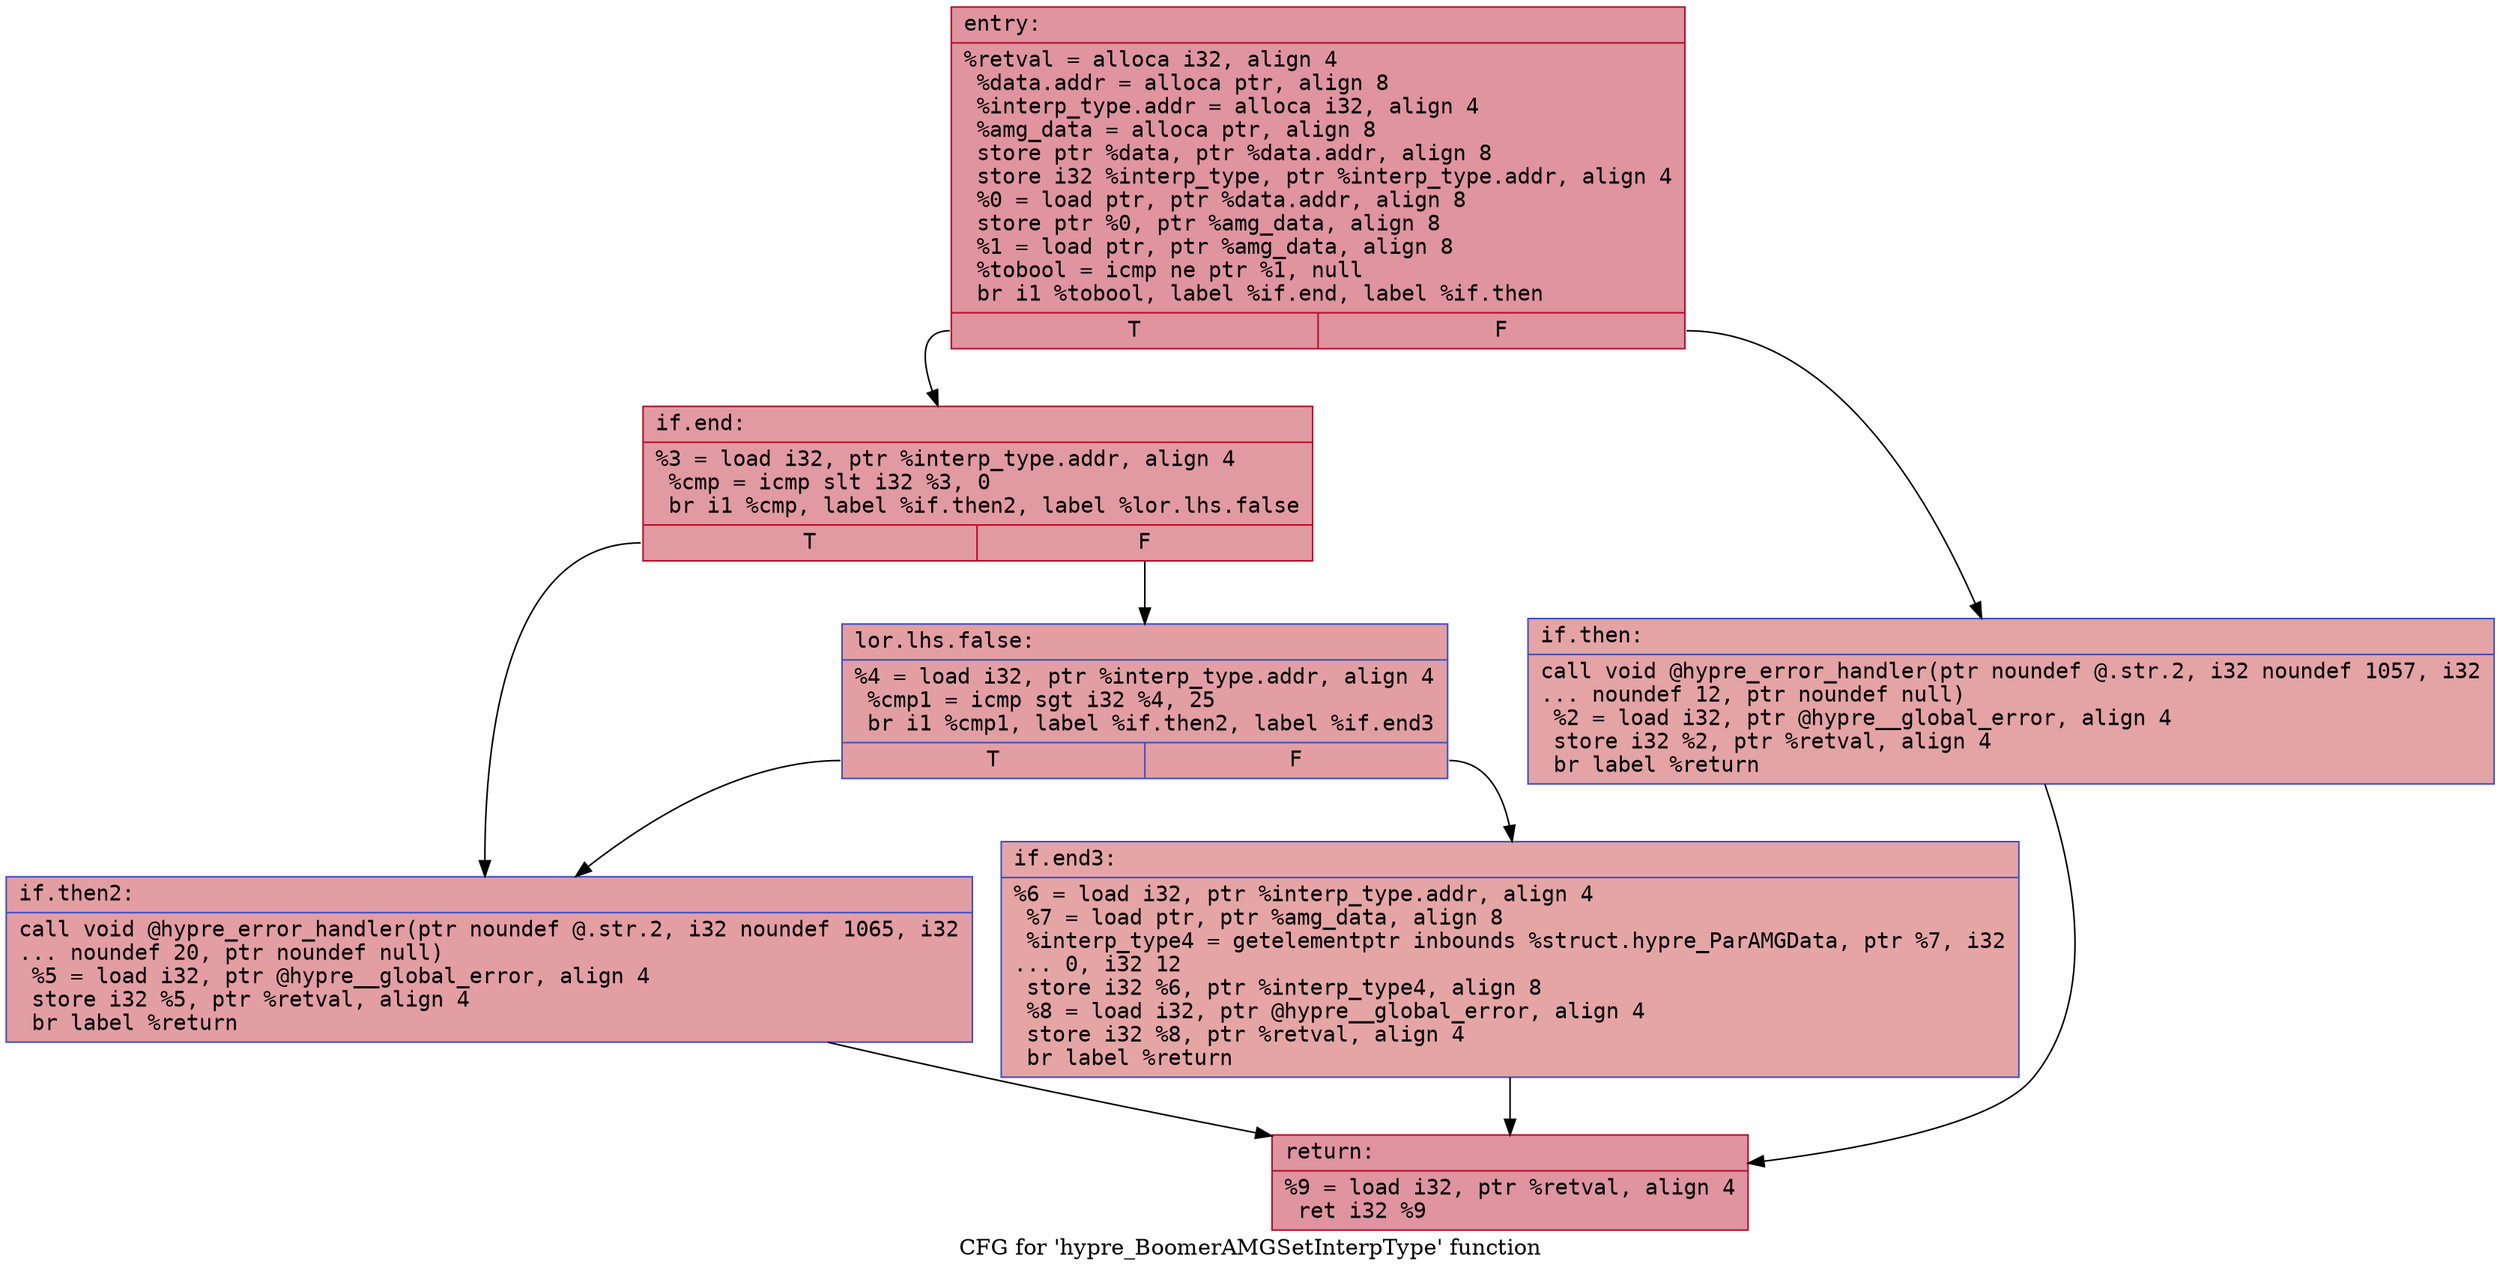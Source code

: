 digraph "CFG for 'hypre_BoomerAMGSetInterpType' function" {
	label="CFG for 'hypre_BoomerAMGSetInterpType' function";

	Node0x55fa809cf3d0 [shape=record,color="#b70d28ff", style=filled, fillcolor="#b70d2870" fontname="Courier",label="{entry:\l|  %retval = alloca i32, align 4\l  %data.addr = alloca ptr, align 8\l  %interp_type.addr = alloca i32, align 4\l  %amg_data = alloca ptr, align 8\l  store ptr %data, ptr %data.addr, align 8\l  store i32 %interp_type, ptr %interp_type.addr, align 4\l  %0 = load ptr, ptr %data.addr, align 8\l  store ptr %0, ptr %amg_data, align 8\l  %1 = load ptr, ptr %amg_data, align 8\l  %tobool = icmp ne ptr %1, null\l  br i1 %tobool, label %if.end, label %if.then\l|{<s0>T|<s1>F}}"];
	Node0x55fa809cf3d0:s0 -> Node0x55fa809cfa20[tooltip="entry -> if.end\nProbability 62.50%" ];
	Node0x55fa809cf3d0:s1 -> Node0x55fa809cfa90[tooltip="entry -> if.then\nProbability 37.50%" ];
	Node0x55fa809cfa90 [shape=record,color="#3d50c3ff", style=filled, fillcolor="#c32e3170" fontname="Courier",label="{if.then:\l|  call void @hypre_error_handler(ptr noundef @.str.2, i32 noundef 1057, i32\l... noundef 12, ptr noundef null)\l  %2 = load i32, ptr @hypre__global_error, align 4\l  store i32 %2, ptr %retval, align 4\l  br label %return\l}"];
	Node0x55fa809cfa90 -> Node0x55fa809cfe60[tooltip="if.then -> return\nProbability 100.00%" ];
	Node0x55fa809cfa20 [shape=record,color="#b70d28ff", style=filled, fillcolor="#bb1b2c70" fontname="Courier",label="{if.end:\l|  %3 = load i32, ptr %interp_type.addr, align 4\l  %cmp = icmp slt i32 %3, 0\l  br i1 %cmp, label %if.then2, label %lor.lhs.false\l|{<s0>T|<s1>F}}"];
	Node0x55fa809cfa20:s0 -> Node0x55fa809d0030[tooltip="if.end -> if.then2\nProbability 37.50%" ];
	Node0x55fa809cfa20:s1 -> Node0x55fa809cf2d0[tooltip="if.end -> lor.lhs.false\nProbability 62.50%" ];
	Node0x55fa809cf2d0 [shape=record,color="#3d50c3ff", style=filled, fillcolor="#be242e70" fontname="Courier",label="{lor.lhs.false:\l|  %4 = load i32, ptr %interp_type.addr, align 4\l  %cmp1 = icmp sgt i32 %4, 25\l  br i1 %cmp1, label %if.then2, label %if.end3\l|{<s0>T|<s1>F}}"];
	Node0x55fa809cf2d0:s0 -> Node0x55fa809d0030[tooltip="lor.lhs.false -> if.then2\nProbability 50.00%" ];
	Node0x55fa809cf2d0:s1 -> Node0x55fa809d03e0[tooltip="lor.lhs.false -> if.end3\nProbability 50.00%" ];
	Node0x55fa809d0030 [shape=record,color="#3d50c3ff", style=filled, fillcolor="#be242e70" fontname="Courier",label="{if.then2:\l|  call void @hypre_error_handler(ptr noundef @.str.2, i32 noundef 1065, i32\l... noundef 20, ptr noundef null)\l  %5 = load i32, ptr @hypre__global_error, align 4\l  store i32 %5, ptr %retval, align 4\l  br label %return\l}"];
	Node0x55fa809d0030 -> Node0x55fa809cfe60[tooltip="if.then2 -> return\nProbability 100.00%" ];
	Node0x55fa809d03e0 [shape=record,color="#3d50c3ff", style=filled, fillcolor="#c5333470" fontname="Courier",label="{if.end3:\l|  %6 = load i32, ptr %interp_type.addr, align 4\l  %7 = load ptr, ptr %amg_data, align 8\l  %interp_type4 = getelementptr inbounds %struct.hypre_ParAMGData, ptr %7, i32\l... 0, i32 12\l  store i32 %6, ptr %interp_type4, align 8\l  %8 = load i32, ptr @hypre__global_error, align 4\l  store i32 %8, ptr %retval, align 4\l  br label %return\l}"];
	Node0x55fa809d03e0 -> Node0x55fa809cfe60[tooltip="if.end3 -> return\nProbability 100.00%" ];
	Node0x55fa809cfe60 [shape=record,color="#b70d28ff", style=filled, fillcolor="#b70d2870" fontname="Courier",label="{return:\l|  %9 = load i32, ptr %retval, align 4\l  ret i32 %9\l}"];
}
